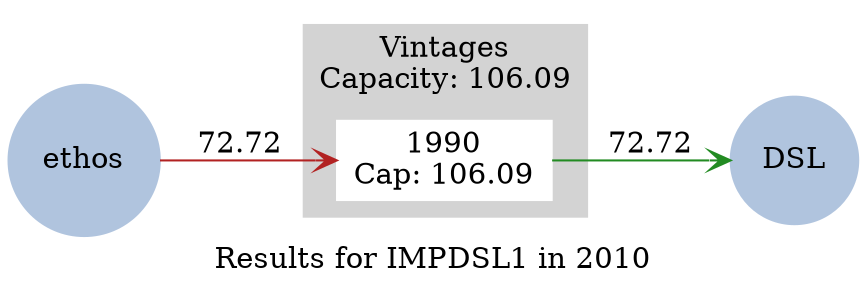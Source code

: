 strict digraph model {
	label = "Results for IMPDSL1 in 2010" ;

	compound    = "True" ;
	concentrate = "True";
	rankdir     = "LR" ;
	splines     = "False" ;

	node [ style="filled" ] ;
	edge [ arrowhead="vee" ] ;

	subgraph cluster_vintages {
		label = "Vintages\nCapacity: 106.09" ;

		href  = "results2010.svg" ;
		style = "filled"
		color = "lightgrey"

		node [ color="white", shape="box" ] ;

		"1990" [ href="results_IMPDSL1_p2010v1990_segments.svg", label="1990\nCap: 106.09" ] ;
	}

	subgraph energy_carriers {
		node [
		  color     = "lightsteelblue",
		  fontcolor = "black",
		  shape     = "circle"
		] ;

		"DSL"   [ href="../commodities/rc_DSL_2010.svg" ] ;
		"ethos" [ href="../commodities/rc_ethos_2010.svg" ] ;
	}

	subgraph inputs {
		edge [ color="firebrick" ] ;

		"ethos" -> "1990" [ label="72.72" ] ;
	}

	subgraph outputs {
		edge [ color="forestgreen" ] ;

		"1990" -> "DSL" [ label="72.72" ] ;
	}
}
